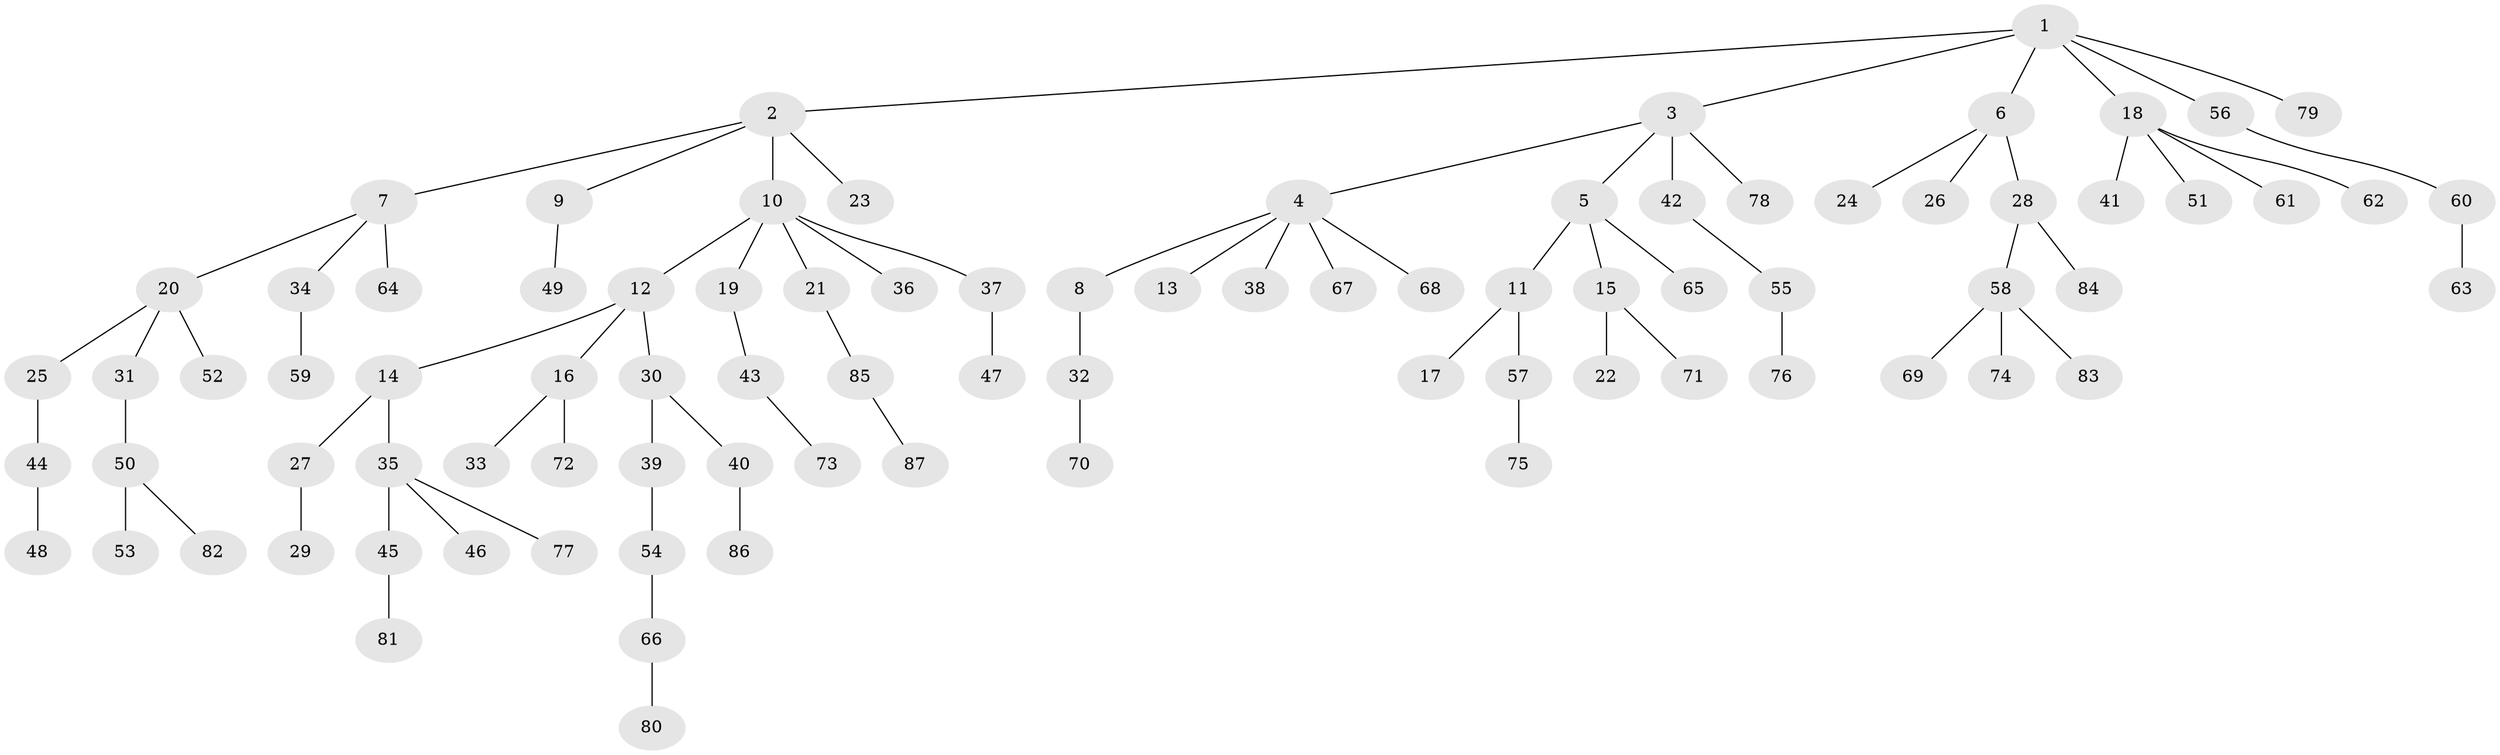 // Generated by graph-tools (version 1.1) at 2025/36/03/09/25 02:36:54]
// undirected, 87 vertices, 86 edges
graph export_dot {
graph [start="1"]
  node [color=gray90,style=filled];
  1;
  2;
  3;
  4;
  5;
  6;
  7;
  8;
  9;
  10;
  11;
  12;
  13;
  14;
  15;
  16;
  17;
  18;
  19;
  20;
  21;
  22;
  23;
  24;
  25;
  26;
  27;
  28;
  29;
  30;
  31;
  32;
  33;
  34;
  35;
  36;
  37;
  38;
  39;
  40;
  41;
  42;
  43;
  44;
  45;
  46;
  47;
  48;
  49;
  50;
  51;
  52;
  53;
  54;
  55;
  56;
  57;
  58;
  59;
  60;
  61;
  62;
  63;
  64;
  65;
  66;
  67;
  68;
  69;
  70;
  71;
  72;
  73;
  74;
  75;
  76;
  77;
  78;
  79;
  80;
  81;
  82;
  83;
  84;
  85;
  86;
  87;
  1 -- 2;
  1 -- 3;
  1 -- 6;
  1 -- 18;
  1 -- 56;
  1 -- 79;
  2 -- 7;
  2 -- 9;
  2 -- 10;
  2 -- 23;
  3 -- 4;
  3 -- 5;
  3 -- 42;
  3 -- 78;
  4 -- 8;
  4 -- 13;
  4 -- 38;
  4 -- 67;
  4 -- 68;
  5 -- 11;
  5 -- 15;
  5 -- 65;
  6 -- 24;
  6 -- 26;
  6 -- 28;
  7 -- 20;
  7 -- 34;
  7 -- 64;
  8 -- 32;
  9 -- 49;
  10 -- 12;
  10 -- 19;
  10 -- 21;
  10 -- 36;
  10 -- 37;
  11 -- 17;
  11 -- 57;
  12 -- 14;
  12 -- 16;
  12 -- 30;
  14 -- 27;
  14 -- 35;
  15 -- 22;
  15 -- 71;
  16 -- 33;
  16 -- 72;
  18 -- 41;
  18 -- 51;
  18 -- 61;
  18 -- 62;
  19 -- 43;
  20 -- 25;
  20 -- 31;
  20 -- 52;
  21 -- 85;
  25 -- 44;
  27 -- 29;
  28 -- 58;
  28 -- 84;
  30 -- 39;
  30 -- 40;
  31 -- 50;
  32 -- 70;
  34 -- 59;
  35 -- 45;
  35 -- 46;
  35 -- 77;
  37 -- 47;
  39 -- 54;
  40 -- 86;
  42 -- 55;
  43 -- 73;
  44 -- 48;
  45 -- 81;
  50 -- 53;
  50 -- 82;
  54 -- 66;
  55 -- 76;
  56 -- 60;
  57 -- 75;
  58 -- 69;
  58 -- 74;
  58 -- 83;
  60 -- 63;
  66 -- 80;
  85 -- 87;
}
